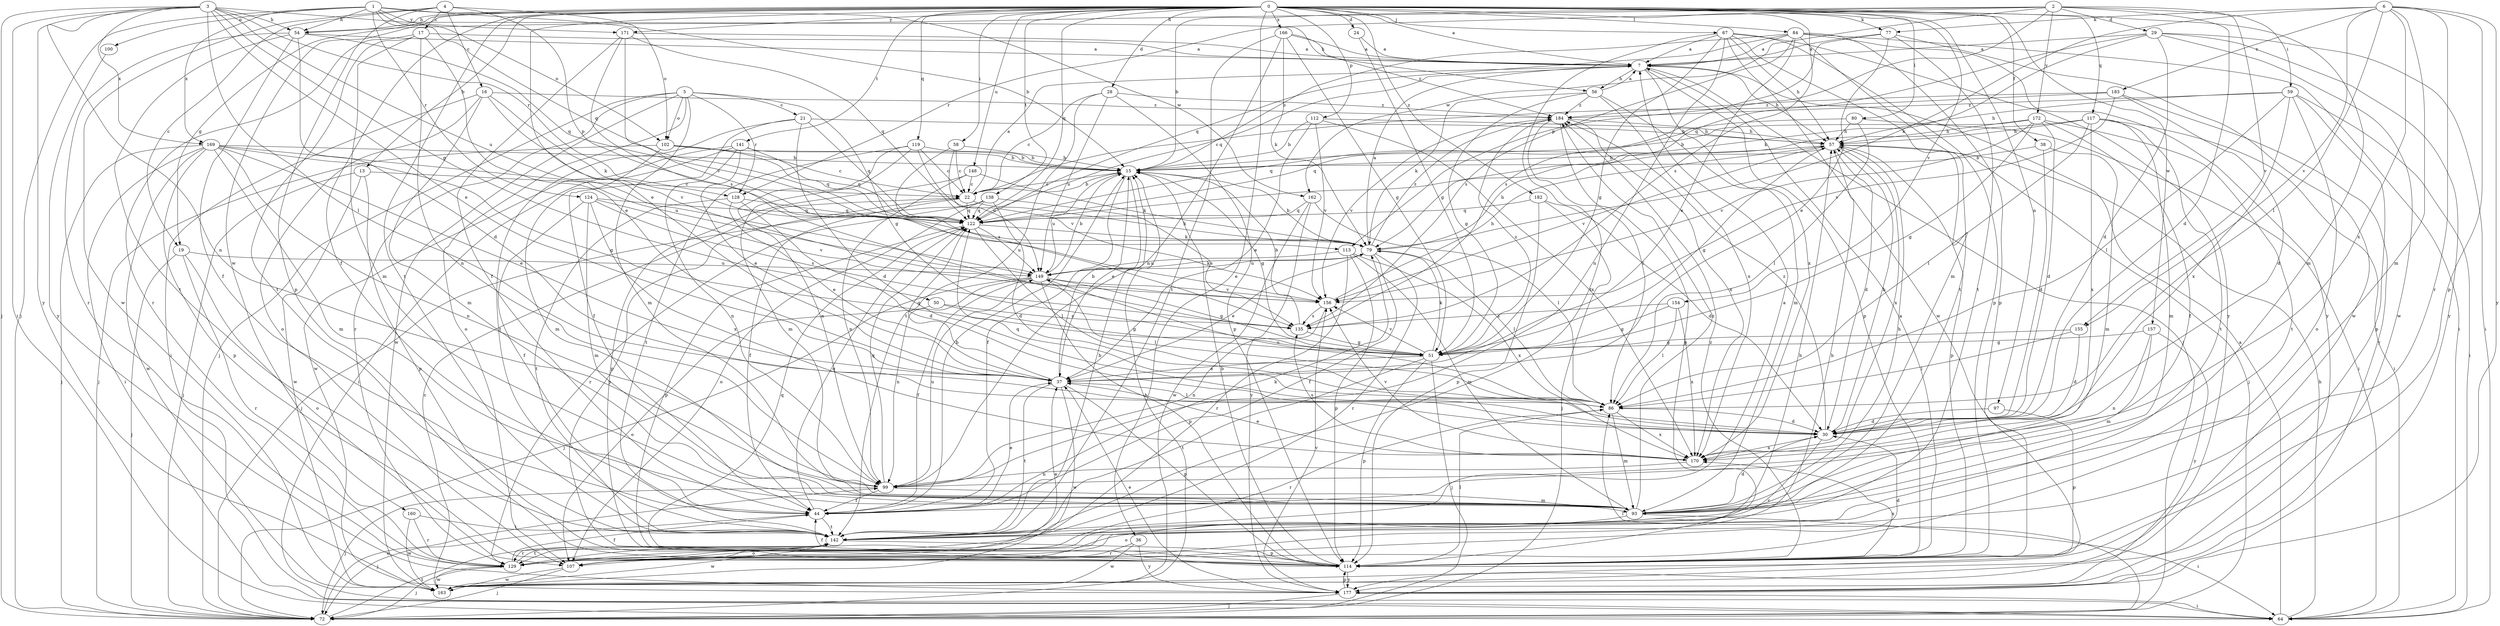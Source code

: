 strict digraph  {
0;
1;
2;
3;
4;
5;
6;
7;
13;
15;
16;
17;
19;
21;
22;
24;
28;
29;
30;
36;
37;
38;
44;
50;
51;
54;
56;
57;
58;
59;
64;
67;
72;
77;
79;
80;
84;
86;
93;
97;
99;
100;
102;
107;
112;
113;
114;
117;
119;
122;
124;
128;
129;
135;
138;
141;
142;
148;
149;
154;
155;
156;
157;
160;
162;
163;
166;
169;
170;
171;
172;
177;
182;
183;
184;
0 -> 7  [label=a];
0 -> 13  [label=b];
0 -> 24  [label=d];
0 -> 28  [label=d];
0 -> 36  [label=e];
0 -> 37  [label=e];
0 -> 38  [label=f];
0 -> 44  [label=f];
0 -> 54  [label=h];
0 -> 58  [label=i];
0 -> 67  [label=j];
0 -> 77  [label=k];
0 -> 80  [label=l];
0 -> 84  [label=l];
0 -> 93  [label=m];
0 -> 97  [label=n];
0 -> 112  [label=p];
0 -> 117  [label=q];
0 -> 119  [label=q];
0 -> 122  [label=q];
0 -> 135  [label=s];
0 -> 138  [label=t];
0 -> 141  [label=t];
0 -> 142  [label=t];
0 -> 148  [label=u];
0 -> 154  [label=v];
0 -> 157  [label=w];
0 -> 160  [label=w];
0 -> 166  [label=x];
0 -> 171  [label=y];
0 -> 182  [label=z];
0 -> 19  [label=g];
1 -> 15  [label=b];
1 -> 54  [label=h];
1 -> 72  [label=j];
1 -> 100  [label=o];
1 -> 102  [label=o];
1 -> 122  [label=q];
1 -> 124  [label=r];
1 -> 162  [label=w];
1 -> 169  [label=x];
1 -> 171  [label=y];
2 -> 15  [label=b];
2 -> 29  [label=d];
2 -> 30  [label=d];
2 -> 54  [label=h];
2 -> 59  [label=i];
2 -> 113  [label=p];
2 -> 128  [label=r];
2 -> 155  [label=v];
2 -> 162  [label=w];
2 -> 172  [label=y];
3 -> 37  [label=e];
3 -> 50  [label=g];
3 -> 54  [label=h];
3 -> 56  [label=h];
3 -> 64  [label=i];
3 -> 72  [label=j];
3 -> 86  [label=l];
3 -> 99  [label=n];
3 -> 128  [label=r];
3 -> 149  [label=u];
3 -> 169  [label=x];
3 -> 177  [label=y];
4 -> 16  [label=c];
4 -> 17  [label=c];
4 -> 19  [label=c];
4 -> 102  [label=o];
4 -> 113  [label=p];
4 -> 114  [label=p];
4 -> 163  [label=w];
5 -> 21  [label=c];
5 -> 51  [label=g];
5 -> 72  [label=j];
5 -> 93  [label=m];
5 -> 102  [label=o];
5 -> 107  [label=o];
5 -> 128  [label=r];
5 -> 129  [label=r];
5 -> 163  [label=w];
6 -> 77  [label=k];
6 -> 79  [label=k];
6 -> 86  [label=l];
6 -> 93  [label=m];
6 -> 114  [label=p];
6 -> 129  [label=r];
6 -> 155  [label=v];
6 -> 170  [label=x];
6 -> 177  [label=y];
6 -> 183  [label=z];
7 -> 56  [label=h];
7 -> 57  [label=h];
7 -> 72  [label=j];
7 -> 114  [label=p];
7 -> 122  [label=q];
7 -> 170  [label=x];
13 -> 22  [label=c];
13 -> 72  [label=j];
13 -> 114  [label=p];
13 -> 163  [label=w];
15 -> 22  [label=c];
15 -> 37  [label=e];
15 -> 44  [label=f];
15 -> 51  [label=g];
15 -> 149  [label=u];
16 -> 64  [label=i];
16 -> 79  [label=k];
16 -> 93  [label=m];
16 -> 107  [label=o];
16 -> 156  [label=v];
16 -> 184  [label=z];
17 -> 7  [label=a];
17 -> 37  [label=e];
17 -> 93  [label=m];
17 -> 99  [label=n];
17 -> 129  [label=r];
17 -> 142  [label=t];
19 -> 72  [label=j];
19 -> 107  [label=o];
19 -> 129  [label=r];
19 -> 149  [label=u];
21 -> 30  [label=d];
21 -> 44  [label=f];
21 -> 57  [label=h];
21 -> 122  [label=q];
21 -> 142  [label=t];
22 -> 7  [label=a];
22 -> 15  [label=b];
22 -> 44  [label=f];
22 -> 79  [label=k];
22 -> 114  [label=p];
22 -> 122  [label=q];
24 -> 7  [label=a];
24 -> 51  [label=g];
28 -> 22  [label=c];
28 -> 114  [label=p];
28 -> 142  [label=t];
28 -> 149  [label=u];
28 -> 184  [label=z];
29 -> 7  [label=a];
29 -> 30  [label=d];
29 -> 64  [label=i];
29 -> 79  [label=k];
29 -> 122  [label=q];
29 -> 163  [label=w];
29 -> 177  [label=y];
30 -> 57  [label=h];
30 -> 122  [label=q];
30 -> 129  [label=r];
30 -> 170  [label=x];
30 -> 184  [label=z];
36 -> 129  [label=r];
36 -> 163  [label=w];
36 -> 177  [label=y];
37 -> 15  [label=b];
37 -> 86  [label=l];
37 -> 114  [label=p];
37 -> 122  [label=q];
37 -> 142  [label=t];
37 -> 163  [label=w];
38 -> 15  [label=b];
38 -> 30  [label=d];
38 -> 93  [label=m];
44 -> 15  [label=b];
44 -> 37  [label=e];
44 -> 72  [label=j];
44 -> 79  [label=k];
44 -> 122  [label=q];
44 -> 142  [label=t];
50 -> 51  [label=g];
50 -> 107  [label=o];
50 -> 135  [label=s];
51 -> 37  [label=e];
51 -> 72  [label=j];
51 -> 79  [label=k];
51 -> 114  [label=p];
51 -> 142  [label=t];
51 -> 156  [label=v];
51 -> 184  [label=z];
54 -> 7  [label=a];
54 -> 30  [label=d];
54 -> 44  [label=f];
54 -> 122  [label=q];
54 -> 129  [label=r];
54 -> 142  [label=t];
56 -> 7  [label=a];
56 -> 51  [label=g];
56 -> 79  [label=k];
56 -> 93  [label=m];
56 -> 170  [label=x];
56 -> 184  [label=z];
57 -> 15  [label=b];
57 -> 30  [label=d];
57 -> 51  [label=g];
57 -> 72  [label=j];
57 -> 114  [label=p];
57 -> 156  [label=v];
57 -> 170  [label=x];
58 -> 15  [label=b];
58 -> 22  [label=c];
58 -> 135  [label=s];
58 -> 149  [label=u];
59 -> 57  [label=h];
59 -> 64  [label=i];
59 -> 86  [label=l];
59 -> 107  [label=o];
59 -> 114  [label=p];
59 -> 170  [label=x];
59 -> 184  [label=z];
64 -> 7  [label=a];
64 -> 57  [label=h];
67 -> 7  [label=a];
67 -> 51  [label=g];
67 -> 57  [label=h];
67 -> 93  [label=m];
67 -> 99  [label=n];
67 -> 114  [label=p];
67 -> 142  [label=t];
67 -> 163  [label=w];
67 -> 177  [label=y];
72 -> 15  [label=b];
72 -> 86  [label=l];
72 -> 99  [label=n];
72 -> 142  [label=t];
77 -> 7  [label=a];
77 -> 37  [label=e];
77 -> 135  [label=s];
77 -> 142  [label=t];
77 -> 163  [label=w];
79 -> 7  [label=a];
79 -> 15  [label=b];
79 -> 37  [label=e];
79 -> 44  [label=f];
79 -> 57  [label=h];
79 -> 86  [label=l];
79 -> 129  [label=r];
79 -> 149  [label=u];
79 -> 184  [label=z];
80 -> 57  [label=h];
80 -> 64  [label=i];
80 -> 86  [label=l];
80 -> 122  [label=q];
84 -> 7  [label=a];
84 -> 15  [label=b];
84 -> 37  [label=e];
84 -> 64  [label=i];
84 -> 114  [label=p];
84 -> 122  [label=q];
84 -> 135  [label=s];
84 -> 142  [label=t];
84 -> 177  [label=y];
86 -> 30  [label=d];
86 -> 93  [label=m];
86 -> 129  [label=r];
86 -> 149  [label=u];
86 -> 170  [label=x];
93 -> 30  [label=d];
93 -> 57  [label=h];
93 -> 64  [label=i];
93 -> 107  [label=o];
93 -> 184  [label=z];
97 -> 30  [label=d];
97 -> 114  [label=p];
99 -> 44  [label=f];
99 -> 72  [label=j];
99 -> 93  [label=m];
99 -> 122  [label=q];
99 -> 149  [label=u];
100 -> 177  [label=y];
102 -> 15  [label=b];
102 -> 22  [label=c];
102 -> 72  [label=j];
102 -> 93  [label=m];
102 -> 122  [label=q];
107 -> 30  [label=d];
107 -> 37  [label=e];
107 -> 57  [label=h];
107 -> 72  [label=j];
107 -> 163  [label=w];
112 -> 15  [label=b];
112 -> 37  [label=e];
112 -> 57  [label=h];
112 -> 156  [label=v];
112 -> 170  [label=x];
113 -> 93  [label=m];
113 -> 114  [label=p];
113 -> 129  [label=r];
113 -> 149  [label=u];
113 -> 170  [label=x];
114 -> 7  [label=a];
114 -> 15  [label=b];
114 -> 44  [label=f];
114 -> 86  [label=l];
114 -> 122  [label=q];
114 -> 170  [label=x];
114 -> 177  [label=y];
114 -> 184  [label=z];
117 -> 57  [label=h];
117 -> 64  [label=i];
117 -> 86  [label=l];
117 -> 93  [label=m];
117 -> 122  [label=q];
117 -> 142  [label=t];
117 -> 170  [label=x];
119 -> 15  [label=b];
119 -> 22  [label=c];
119 -> 93  [label=m];
119 -> 99  [label=n];
119 -> 142  [label=t];
119 -> 156  [label=v];
122 -> 79  [label=k];
122 -> 86  [label=l];
122 -> 114  [label=p];
122 -> 149  [label=u];
124 -> 44  [label=f];
124 -> 93  [label=m];
124 -> 122  [label=q];
124 -> 135  [label=s];
124 -> 156  [label=v];
124 -> 170  [label=x];
128 -> 30  [label=d];
128 -> 37  [label=e];
128 -> 122  [label=q];
128 -> 142  [label=t];
129 -> 44  [label=f];
129 -> 57  [label=h];
129 -> 72  [label=j];
129 -> 142  [label=t];
129 -> 163  [label=w];
135 -> 15  [label=b];
135 -> 51  [label=g];
138 -> 30  [label=d];
138 -> 72  [label=j];
138 -> 107  [label=o];
138 -> 122  [label=q];
138 -> 129  [label=r];
138 -> 135  [label=s];
141 -> 15  [label=b];
141 -> 37  [label=e];
141 -> 64  [label=i];
141 -> 99  [label=n];
141 -> 122  [label=q];
141 -> 163  [label=w];
142 -> 7  [label=a];
142 -> 15  [label=b];
142 -> 107  [label=o];
142 -> 114  [label=p];
142 -> 129  [label=r];
142 -> 163  [label=w];
148 -> 22  [label=c];
148 -> 79  [label=k];
148 -> 99  [label=n];
148 -> 114  [label=p];
149 -> 15  [label=b];
149 -> 44  [label=f];
149 -> 51  [label=g];
149 -> 72  [label=j];
149 -> 79  [label=k];
149 -> 86  [label=l];
149 -> 99  [label=n];
149 -> 114  [label=p];
149 -> 156  [label=v];
154 -> 51  [label=g];
154 -> 86  [label=l];
154 -> 135  [label=s];
154 -> 170  [label=x];
155 -> 30  [label=d];
155 -> 51  [label=g];
155 -> 86  [label=l];
156 -> 57  [label=h];
156 -> 99  [label=n];
156 -> 135  [label=s];
157 -> 51  [label=g];
157 -> 93  [label=m];
157 -> 99  [label=n];
157 -> 177  [label=y];
160 -> 129  [label=r];
160 -> 142  [label=t];
160 -> 163  [label=w];
162 -> 86  [label=l];
162 -> 122  [label=q];
162 -> 163  [label=w];
162 -> 177  [label=y];
163 -> 22  [label=c];
166 -> 7  [label=a];
166 -> 51  [label=g];
166 -> 79  [label=k];
166 -> 99  [label=n];
166 -> 142  [label=t];
166 -> 184  [label=z];
169 -> 15  [label=b];
169 -> 37  [label=e];
169 -> 51  [label=g];
169 -> 64  [label=i];
169 -> 72  [label=j];
169 -> 93  [label=m];
169 -> 99  [label=n];
169 -> 114  [label=p];
169 -> 149  [label=u];
169 -> 163  [label=w];
170 -> 37  [label=e];
170 -> 99  [label=n];
170 -> 135  [label=s];
170 -> 156  [label=v];
171 -> 7  [label=a];
171 -> 44  [label=f];
171 -> 122  [label=q];
171 -> 135  [label=s];
171 -> 156  [label=v];
172 -> 15  [label=b];
172 -> 30  [label=d];
172 -> 44  [label=f];
172 -> 51  [label=g];
172 -> 57  [label=h];
172 -> 142  [label=t];
172 -> 156  [label=v];
177 -> 37  [label=e];
177 -> 64  [label=i];
177 -> 72  [label=j];
177 -> 114  [label=p];
177 -> 156  [label=v];
182 -> 30  [label=d];
182 -> 72  [label=j];
182 -> 114  [label=p];
182 -> 122  [label=q];
183 -> 22  [label=c];
183 -> 30  [label=d];
183 -> 156  [label=v];
183 -> 177  [label=y];
183 -> 184  [label=z];
184 -> 57  [label=h];
184 -> 86  [label=l];
184 -> 114  [label=p];
184 -> 156  [label=v];
184 -> 170  [label=x];
}
